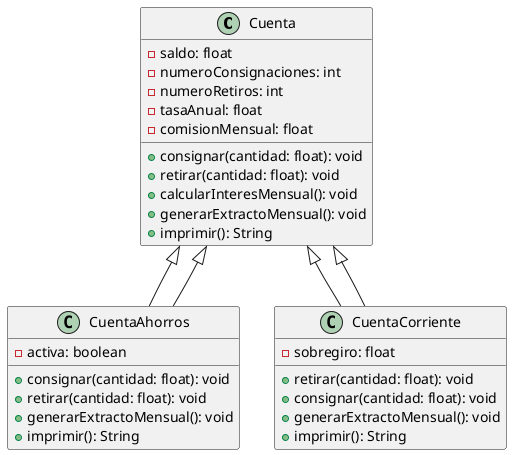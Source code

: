 @startuml
class Cuenta {
    - saldo: float
    - numeroConsignaciones: int
    - numeroRetiros: int
    - tasaAnual: float
    - comisionMensual: float
    + consignar(cantidad: float): void
    + retirar(cantidad: float): void
    + calcularInteresMensual(): void
    + generarExtractoMensual(): void
    + imprimir(): String
}

class CuentaAhorros extends Cuenta {
    - activa: boolean
    + consignar(cantidad: float): void
    + retirar(cantidad: float): void
    + generarExtractoMensual(): void
    + imprimir(): String
}

class CuentaCorriente extends Cuenta {
    - sobregiro: float
    + retirar(cantidad: float): void
    + consignar(cantidad: float): void
    + generarExtractoMensual(): void
    + imprimir(): String
}

CuentaAhorros --|> Cuenta
CuentaCorriente --|> Cuenta
@enduml